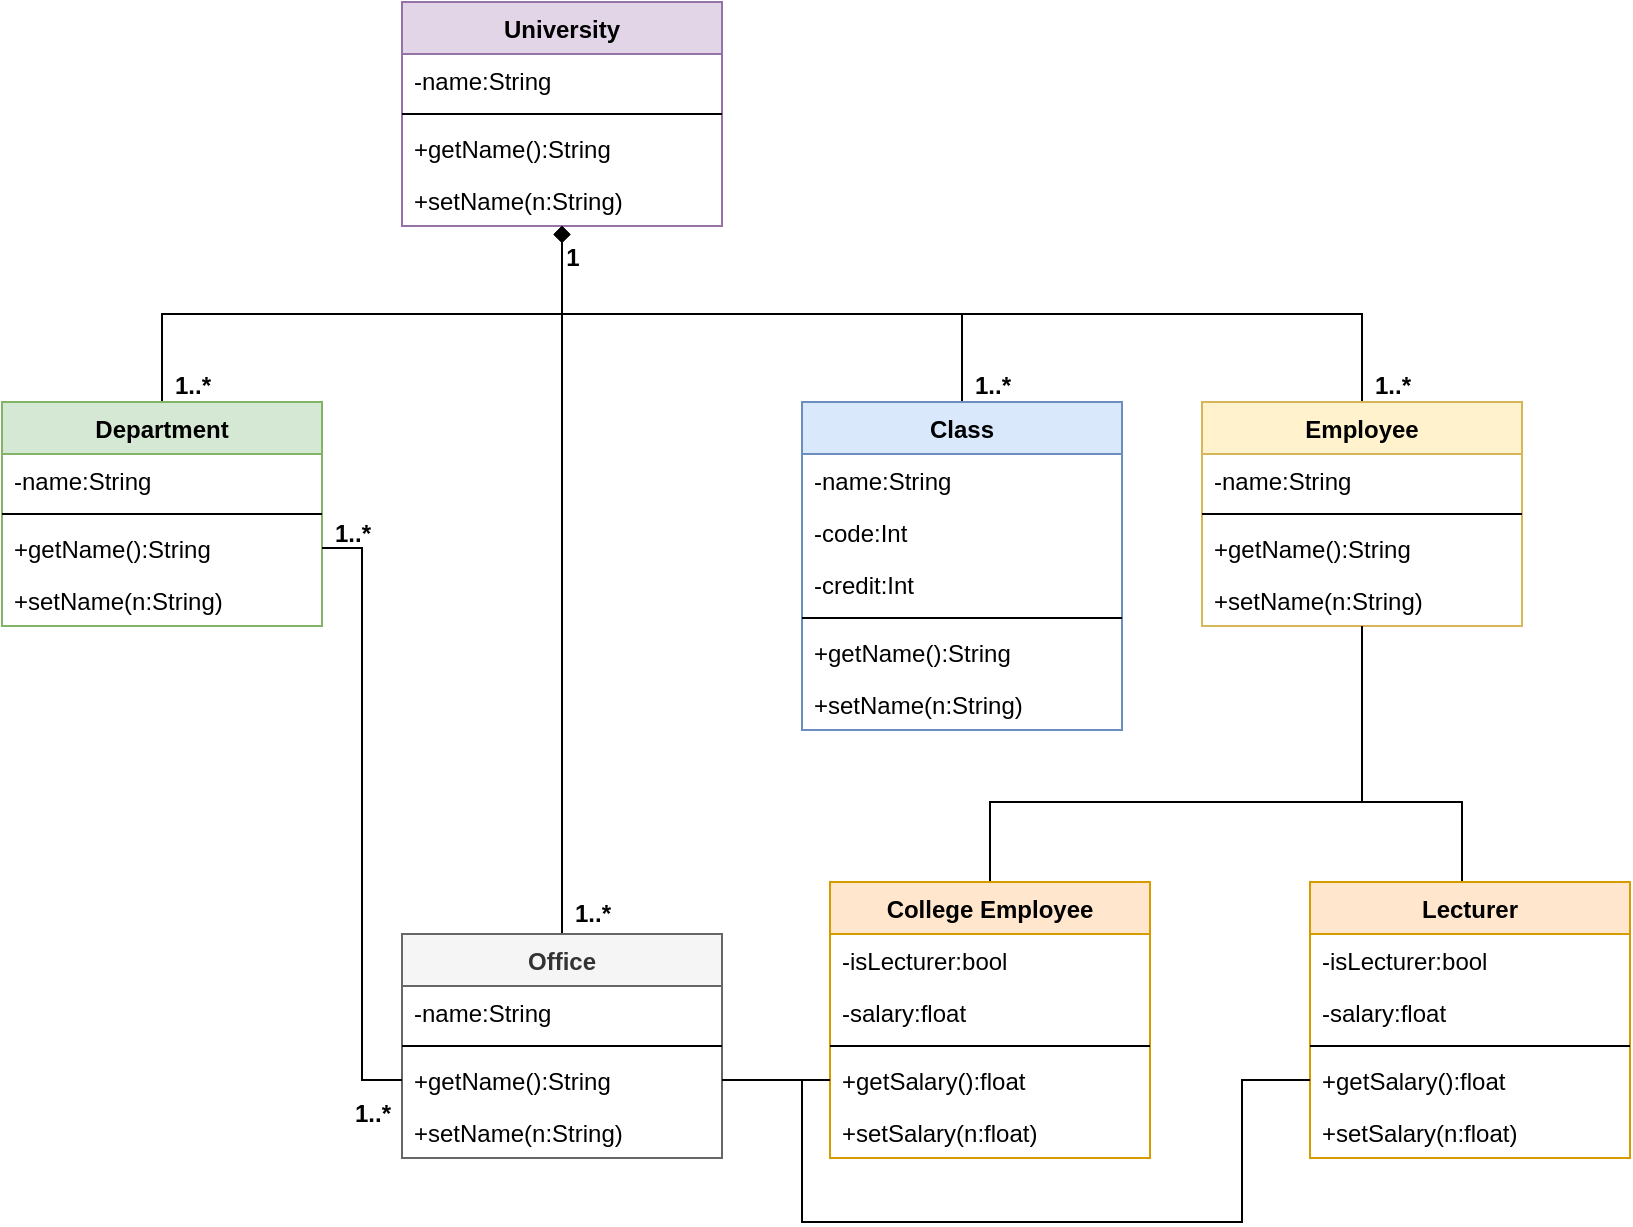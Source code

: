 <mxfile version="20.2.2" type="device"><diagram id="C5RBs43oDa-KdzZeNtuy" name="Page-1"><mxGraphModel dx="825" dy="1092" grid="1" gridSize="10" guides="1" tooltips="1" connect="1" arrows="1" fold="1" page="1" pageScale="1" pageWidth="827" pageHeight="1169" math="0" shadow="0"><root><mxCell id="WIyWlLk6GJQsqaUBKTNV-0"/><mxCell id="WIyWlLk6GJQsqaUBKTNV-1" parent="WIyWlLk6GJQsqaUBKTNV-0"/><mxCell id="4yXHzAJd1QvSz63niYhS-9" value="University" style="swimlane;fontStyle=1;align=center;verticalAlign=top;childLayout=stackLayout;horizontal=1;startSize=26;horizontalStack=0;resizeParent=1;resizeParentMax=0;resizeLast=0;collapsible=1;marginBottom=0;fillColor=#e1d5e7;strokeColor=#9673a6;" vertex="1" parent="WIyWlLk6GJQsqaUBKTNV-1"><mxGeometry x="200" y="240" width="160" height="112" as="geometry"/></mxCell><mxCell id="4yXHzAJd1QvSz63niYhS-10" value="-name:String" style="text;strokeColor=none;fillColor=none;align=left;verticalAlign=top;spacingLeft=4;spacingRight=4;overflow=hidden;rotatable=0;points=[[0,0.5],[1,0.5]];portConstraint=eastwest;" vertex="1" parent="4yXHzAJd1QvSz63niYhS-9"><mxGeometry y="26" width="160" height="26" as="geometry"/></mxCell><mxCell id="4yXHzAJd1QvSz63niYhS-11" value="" style="line;strokeWidth=1;fillColor=none;align=left;verticalAlign=middle;spacingTop=-1;spacingLeft=3;spacingRight=3;rotatable=0;labelPosition=right;points=[];portConstraint=eastwest;" vertex="1" parent="4yXHzAJd1QvSz63niYhS-9"><mxGeometry y="52" width="160" height="8" as="geometry"/></mxCell><mxCell id="4yXHzAJd1QvSz63niYhS-12" value="+getName():String" style="text;strokeColor=none;fillColor=none;align=left;verticalAlign=top;spacingLeft=4;spacingRight=4;overflow=hidden;rotatable=0;points=[[0,0.5],[1,0.5]];portConstraint=eastwest;" vertex="1" parent="4yXHzAJd1QvSz63niYhS-9"><mxGeometry y="60" width="160" height="26" as="geometry"/></mxCell><mxCell id="4yXHzAJd1QvSz63niYhS-14" value="+setName(n:String)" style="text;strokeColor=none;fillColor=none;align=left;verticalAlign=top;spacingLeft=4;spacingRight=4;overflow=hidden;rotatable=0;points=[[0,0.5],[1,0.5]];portConstraint=eastwest;" vertex="1" parent="4yXHzAJd1QvSz63niYhS-9"><mxGeometry y="86" width="160" height="26" as="geometry"/></mxCell><mxCell id="4yXHzAJd1QvSz63niYhS-73" style="edgeStyle=orthogonalEdgeStyle;rounded=0;orthogonalLoop=1;jettySize=auto;html=1;exitX=0.5;exitY=0;exitDx=0;exitDy=0;startArrow=none;startFill=0;endArrow=diamond;endFill=1;" edge="1" parent="WIyWlLk6GJQsqaUBKTNV-1" source="4yXHzAJd1QvSz63niYhS-15" target="4yXHzAJd1QvSz63niYhS-9"><mxGeometry relative="1" as="geometry"/></mxCell><mxCell id="4yXHzAJd1QvSz63niYhS-15" value="Department" style="swimlane;fontStyle=1;align=center;verticalAlign=top;childLayout=stackLayout;horizontal=1;startSize=26;horizontalStack=0;resizeParent=1;resizeParentMax=0;resizeLast=0;collapsible=1;marginBottom=0;fillColor=#d5e8d4;strokeColor=#82b366;" vertex="1" parent="WIyWlLk6GJQsqaUBKTNV-1"><mxGeometry y="440" width="160" height="112" as="geometry"/></mxCell><mxCell id="4yXHzAJd1QvSz63niYhS-16" value="-name:String" style="text;strokeColor=none;fillColor=none;align=left;verticalAlign=top;spacingLeft=4;spacingRight=4;overflow=hidden;rotatable=0;points=[[0,0.5],[1,0.5]];portConstraint=eastwest;" vertex="1" parent="4yXHzAJd1QvSz63niYhS-15"><mxGeometry y="26" width="160" height="26" as="geometry"/></mxCell><mxCell id="4yXHzAJd1QvSz63niYhS-17" value="" style="line;strokeWidth=1;fillColor=none;align=left;verticalAlign=middle;spacingTop=-1;spacingLeft=3;spacingRight=3;rotatable=0;labelPosition=right;points=[];portConstraint=eastwest;" vertex="1" parent="4yXHzAJd1QvSz63niYhS-15"><mxGeometry y="52" width="160" height="8" as="geometry"/></mxCell><mxCell id="4yXHzAJd1QvSz63niYhS-18" value="+getName():String" style="text;strokeColor=none;fillColor=none;align=left;verticalAlign=top;spacingLeft=4;spacingRight=4;overflow=hidden;rotatable=0;points=[[0,0.5],[1,0.5]];portConstraint=eastwest;" vertex="1" parent="4yXHzAJd1QvSz63niYhS-15"><mxGeometry y="60" width="160" height="26" as="geometry"/></mxCell><mxCell id="4yXHzAJd1QvSz63niYhS-19" value="+setName(n:String)" style="text;strokeColor=none;fillColor=none;align=left;verticalAlign=top;spacingLeft=4;spacingRight=4;overflow=hidden;rotatable=0;points=[[0,0.5],[1,0.5]];portConstraint=eastwest;" vertex="1" parent="4yXHzAJd1QvSz63niYhS-15"><mxGeometry y="86" width="160" height="26" as="geometry"/></mxCell><mxCell id="4yXHzAJd1QvSz63niYhS-72" style="edgeStyle=orthogonalEdgeStyle;rounded=0;orthogonalLoop=1;jettySize=auto;html=1;exitX=0.5;exitY=0;exitDx=0;exitDy=0;startArrow=none;startFill=0;endArrow=diamond;endFill=1;" edge="1" parent="WIyWlLk6GJQsqaUBKTNV-1" source="4yXHzAJd1QvSz63niYhS-20" target="4yXHzAJd1QvSz63niYhS-9"><mxGeometry relative="1" as="geometry"/></mxCell><mxCell id="4yXHzAJd1QvSz63niYhS-20" value="Office" style="swimlane;fontStyle=1;align=center;verticalAlign=top;childLayout=stackLayout;horizontal=1;startSize=26;horizontalStack=0;resizeParent=1;resizeParentMax=0;resizeLast=0;collapsible=1;marginBottom=0;fillColor=#f5f5f5;fontColor=#333333;strokeColor=#666666;" vertex="1" parent="WIyWlLk6GJQsqaUBKTNV-1"><mxGeometry x="200" y="706" width="160" height="112" as="geometry"/></mxCell><mxCell id="4yXHzAJd1QvSz63niYhS-21" value="-name:String" style="text;strokeColor=none;fillColor=none;align=left;verticalAlign=top;spacingLeft=4;spacingRight=4;overflow=hidden;rotatable=0;points=[[0,0.5],[1,0.5]];portConstraint=eastwest;" vertex="1" parent="4yXHzAJd1QvSz63niYhS-20"><mxGeometry y="26" width="160" height="26" as="geometry"/></mxCell><mxCell id="4yXHzAJd1QvSz63niYhS-22" value="" style="line;strokeWidth=1;fillColor=none;align=left;verticalAlign=middle;spacingTop=-1;spacingLeft=3;spacingRight=3;rotatable=0;labelPosition=right;points=[];portConstraint=eastwest;" vertex="1" parent="4yXHzAJd1QvSz63niYhS-20"><mxGeometry y="52" width="160" height="8" as="geometry"/></mxCell><mxCell id="4yXHzAJd1QvSz63niYhS-23" value="+getName():String" style="text;strokeColor=none;fillColor=none;align=left;verticalAlign=top;spacingLeft=4;spacingRight=4;overflow=hidden;rotatable=0;points=[[0,0.5],[1,0.5]];portConstraint=eastwest;" vertex="1" parent="4yXHzAJd1QvSz63niYhS-20"><mxGeometry y="60" width="160" height="26" as="geometry"/></mxCell><mxCell id="4yXHzAJd1QvSz63niYhS-24" value="+setName(n:String)" style="text;strokeColor=none;fillColor=none;align=left;verticalAlign=top;spacingLeft=4;spacingRight=4;overflow=hidden;rotatable=0;points=[[0,0.5],[1,0.5]];portConstraint=eastwest;" vertex="1" parent="4yXHzAJd1QvSz63niYhS-20"><mxGeometry y="86" width="160" height="26" as="geometry"/></mxCell><mxCell id="4yXHzAJd1QvSz63niYhS-74" style="edgeStyle=orthogonalEdgeStyle;rounded=0;orthogonalLoop=1;jettySize=auto;html=1;exitX=0.5;exitY=0;exitDx=0;exitDy=0;startArrow=none;startFill=0;endArrow=diamond;endFill=1;" edge="1" parent="WIyWlLk6GJQsqaUBKTNV-1" source="4yXHzAJd1QvSz63niYhS-25" target="4yXHzAJd1QvSz63niYhS-9"><mxGeometry relative="1" as="geometry"/></mxCell><mxCell id="4yXHzAJd1QvSz63niYhS-25" value="Class" style="swimlane;fontStyle=1;align=center;verticalAlign=top;childLayout=stackLayout;horizontal=1;startSize=26;horizontalStack=0;resizeParent=1;resizeParentMax=0;resizeLast=0;collapsible=1;marginBottom=0;fillColor=#dae8fc;strokeColor=#6c8ebf;" vertex="1" parent="WIyWlLk6GJQsqaUBKTNV-1"><mxGeometry x="400" y="440" width="160" height="164" as="geometry"/></mxCell><mxCell id="4yXHzAJd1QvSz63niYhS-26" value="-name:String" style="text;strokeColor=none;fillColor=none;align=left;verticalAlign=top;spacingLeft=4;spacingRight=4;overflow=hidden;rotatable=0;points=[[0,0.5],[1,0.5]];portConstraint=eastwest;" vertex="1" parent="4yXHzAJd1QvSz63niYhS-25"><mxGeometry y="26" width="160" height="26" as="geometry"/></mxCell><mxCell id="4yXHzAJd1QvSz63niYhS-49" value="-code:Int" style="text;strokeColor=none;fillColor=none;align=left;verticalAlign=top;spacingLeft=4;spacingRight=4;overflow=hidden;rotatable=0;points=[[0,0.5],[1,0.5]];portConstraint=eastwest;" vertex="1" parent="4yXHzAJd1QvSz63niYhS-25"><mxGeometry y="52" width="160" height="26" as="geometry"/></mxCell><mxCell id="4yXHzAJd1QvSz63niYhS-50" value="-credit:Int" style="text;strokeColor=none;fillColor=none;align=left;verticalAlign=top;spacingLeft=4;spacingRight=4;overflow=hidden;rotatable=0;points=[[0,0.5],[1,0.5]];portConstraint=eastwest;" vertex="1" parent="4yXHzAJd1QvSz63niYhS-25"><mxGeometry y="78" width="160" height="26" as="geometry"/></mxCell><mxCell id="4yXHzAJd1QvSz63niYhS-27" value="" style="line;strokeWidth=1;fillColor=none;align=left;verticalAlign=middle;spacingTop=-1;spacingLeft=3;spacingRight=3;rotatable=0;labelPosition=right;points=[];portConstraint=eastwest;" vertex="1" parent="4yXHzAJd1QvSz63niYhS-25"><mxGeometry y="104" width="160" height="8" as="geometry"/></mxCell><mxCell id="4yXHzAJd1QvSz63niYhS-28" value="+getName():String" style="text;strokeColor=none;fillColor=none;align=left;verticalAlign=top;spacingLeft=4;spacingRight=4;overflow=hidden;rotatable=0;points=[[0,0.5],[1,0.5]];portConstraint=eastwest;" vertex="1" parent="4yXHzAJd1QvSz63niYhS-25"><mxGeometry y="112" width="160" height="26" as="geometry"/></mxCell><mxCell id="4yXHzAJd1QvSz63niYhS-29" value="+setName(n:String)" style="text;strokeColor=none;fillColor=none;align=left;verticalAlign=top;spacingLeft=4;spacingRight=4;overflow=hidden;rotatable=0;points=[[0,0.5],[1,0.5]];portConstraint=eastwest;" vertex="1" parent="4yXHzAJd1QvSz63niYhS-25"><mxGeometry y="138" width="160" height="26" as="geometry"/></mxCell><mxCell id="4yXHzAJd1QvSz63niYhS-75" style="edgeStyle=orthogonalEdgeStyle;rounded=0;orthogonalLoop=1;jettySize=auto;html=1;exitX=0.5;exitY=0;exitDx=0;exitDy=0;startArrow=none;startFill=0;endArrow=diamond;endFill=1;" edge="1" parent="WIyWlLk6GJQsqaUBKTNV-1" source="4yXHzAJd1QvSz63niYhS-30" target="4yXHzAJd1QvSz63niYhS-9"><mxGeometry relative="1" as="geometry"/></mxCell><mxCell id="4yXHzAJd1QvSz63niYhS-30" value="Employee" style="swimlane;fontStyle=1;align=center;verticalAlign=top;childLayout=stackLayout;horizontal=1;startSize=26;horizontalStack=0;resizeParent=1;resizeParentMax=0;resizeLast=0;collapsible=1;marginBottom=0;fillColor=#fff2cc;strokeColor=#d6b656;" vertex="1" parent="WIyWlLk6GJQsqaUBKTNV-1"><mxGeometry x="600" y="440" width="160" height="112" as="geometry"/></mxCell><mxCell id="4yXHzAJd1QvSz63niYhS-31" value="-name:String" style="text;strokeColor=none;fillColor=none;align=left;verticalAlign=top;spacingLeft=4;spacingRight=4;overflow=hidden;rotatable=0;points=[[0,0.5],[1,0.5]];portConstraint=eastwest;" vertex="1" parent="4yXHzAJd1QvSz63niYhS-30"><mxGeometry y="26" width="160" height="26" as="geometry"/></mxCell><mxCell id="4yXHzAJd1QvSz63niYhS-32" value="" style="line;strokeWidth=1;fillColor=none;align=left;verticalAlign=middle;spacingTop=-1;spacingLeft=3;spacingRight=3;rotatable=0;labelPosition=right;points=[];portConstraint=eastwest;" vertex="1" parent="4yXHzAJd1QvSz63niYhS-30"><mxGeometry y="52" width="160" height="8" as="geometry"/></mxCell><mxCell id="4yXHzAJd1QvSz63niYhS-33" value="+getName():String" style="text;strokeColor=none;fillColor=none;align=left;verticalAlign=top;spacingLeft=4;spacingRight=4;overflow=hidden;rotatable=0;points=[[0,0.5],[1,0.5]];portConstraint=eastwest;" vertex="1" parent="4yXHzAJd1QvSz63niYhS-30"><mxGeometry y="60" width="160" height="26" as="geometry"/></mxCell><mxCell id="4yXHzAJd1QvSz63niYhS-34" value="+setName(n:String)" style="text;strokeColor=none;fillColor=none;align=left;verticalAlign=top;spacingLeft=4;spacingRight=4;overflow=hidden;rotatable=0;points=[[0,0.5],[1,0.5]];portConstraint=eastwest;" vertex="1" parent="4yXHzAJd1QvSz63niYhS-30"><mxGeometry y="86" width="160" height="26" as="geometry"/></mxCell><mxCell id="4yXHzAJd1QvSz63niYhS-84" style="edgeStyle=orthogonalEdgeStyle;rounded=0;orthogonalLoop=1;jettySize=auto;html=1;exitX=0.5;exitY=0;exitDx=0;exitDy=0;fontSize=12;startArrow=none;startFill=0;endArrow=none;endFill=0;" edge="1" parent="WIyWlLk6GJQsqaUBKTNV-1" source="4yXHzAJd1QvSz63niYhS-36" target="4yXHzAJd1QvSz63niYhS-30"><mxGeometry relative="1" as="geometry"><Array as="points"><mxPoint x="494" y="640"/><mxPoint x="680" y="640"/></Array></mxGeometry></mxCell><mxCell id="4yXHzAJd1QvSz63niYhS-36" value="College Employee" style="swimlane;fontStyle=1;align=center;verticalAlign=top;childLayout=stackLayout;horizontal=1;startSize=26;horizontalStack=0;resizeParent=1;resizeParentMax=0;resizeLast=0;collapsible=1;marginBottom=0;fillColor=#ffe6cc;strokeColor=#d79b00;" vertex="1" parent="WIyWlLk6GJQsqaUBKTNV-1"><mxGeometry x="414" y="680" width="160" height="138" as="geometry"/></mxCell><mxCell id="4yXHzAJd1QvSz63niYhS-37" value="-isLecturer:bool" style="text;strokeColor=none;fillColor=none;align=left;verticalAlign=top;spacingLeft=4;spacingRight=4;overflow=hidden;rotatable=0;points=[[0,0.5],[1,0.5]];portConstraint=eastwest;" vertex="1" parent="4yXHzAJd1QvSz63niYhS-36"><mxGeometry y="26" width="160" height="26" as="geometry"/></mxCell><mxCell id="4yXHzAJd1QvSz63niYhS-51" value="-salary:float" style="text;strokeColor=none;fillColor=none;align=left;verticalAlign=top;spacingLeft=4;spacingRight=4;overflow=hidden;rotatable=0;points=[[0,0.5],[1,0.5]];portConstraint=eastwest;" vertex="1" parent="4yXHzAJd1QvSz63niYhS-36"><mxGeometry y="52" width="160" height="26" as="geometry"/></mxCell><mxCell id="4yXHzAJd1QvSz63niYhS-38" value="" style="line;strokeWidth=1;fillColor=none;align=left;verticalAlign=middle;spacingTop=-1;spacingLeft=3;spacingRight=3;rotatable=0;labelPosition=right;points=[];portConstraint=eastwest;" vertex="1" parent="4yXHzAJd1QvSz63niYhS-36"><mxGeometry y="78" width="160" height="8" as="geometry"/></mxCell><mxCell id="4yXHzAJd1QvSz63niYhS-53" value="+getSalary():float" style="text;strokeColor=none;fillColor=none;align=left;verticalAlign=top;spacingLeft=4;spacingRight=4;overflow=hidden;rotatable=0;points=[[0,0.5],[1,0.5]];portConstraint=eastwest;" vertex="1" parent="4yXHzAJd1QvSz63niYhS-36"><mxGeometry y="86" width="160" height="26" as="geometry"/></mxCell><mxCell id="4yXHzAJd1QvSz63niYhS-55" value="+setSalary(n:float)" style="text;strokeColor=none;fillColor=none;align=left;verticalAlign=top;spacingLeft=4;spacingRight=4;overflow=hidden;rotatable=0;points=[[0,0.5],[1,0.5]];portConstraint=eastwest;" vertex="1" parent="4yXHzAJd1QvSz63niYhS-36"><mxGeometry y="112" width="160" height="26" as="geometry"/></mxCell><mxCell id="4yXHzAJd1QvSz63niYhS-85" style="edgeStyle=orthogonalEdgeStyle;rounded=0;orthogonalLoop=1;jettySize=auto;html=1;exitX=0.5;exitY=0;exitDx=0;exitDy=0;fontSize=12;startArrow=none;startFill=0;endArrow=none;endFill=0;" edge="1" parent="WIyWlLk6GJQsqaUBKTNV-1" source="4yXHzAJd1QvSz63niYhS-56" target="4yXHzAJd1QvSz63niYhS-30"><mxGeometry relative="1" as="geometry"><Array as="points"><mxPoint x="730" y="680"/><mxPoint x="730" y="640"/><mxPoint x="680" y="640"/></Array></mxGeometry></mxCell><mxCell id="4yXHzAJd1QvSz63niYhS-56" value="Lecturer" style="swimlane;fontStyle=1;align=center;verticalAlign=top;childLayout=stackLayout;horizontal=1;startSize=26;horizontalStack=0;resizeParent=1;resizeParentMax=0;resizeLast=0;collapsible=1;marginBottom=0;fillColor=#ffe6cc;strokeColor=#d79b00;" vertex="1" parent="WIyWlLk6GJQsqaUBKTNV-1"><mxGeometry x="654" y="680" width="160" height="138" as="geometry"/></mxCell><mxCell id="4yXHzAJd1QvSz63niYhS-57" value="-isLecturer:bool" style="text;strokeColor=none;fillColor=none;align=left;verticalAlign=top;spacingLeft=4;spacingRight=4;overflow=hidden;rotatable=0;points=[[0,0.5],[1,0.5]];portConstraint=eastwest;" vertex="1" parent="4yXHzAJd1QvSz63niYhS-56"><mxGeometry y="26" width="160" height="26" as="geometry"/></mxCell><mxCell id="4yXHzAJd1QvSz63niYhS-58" value="-salary:float" style="text;strokeColor=none;fillColor=none;align=left;verticalAlign=top;spacingLeft=4;spacingRight=4;overflow=hidden;rotatable=0;points=[[0,0.5],[1,0.5]];portConstraint=eastwest;" vertex="1" parent="4yXHzAJd1QvSz63niYhS-56"><mxGeometry y="52" width="160" height="26" as="geometry"/></mxCell><mxCell id="4yXHzAJd1QvSz63niYhS-59" value="" style="line;strokeWidth=1;fillColor=none;align=left;verticalAlign=middle;spacingTop=-1;spacingLeft=3;spacingRight=3;rotatable=0;labelPosition=right;points=[];portConstraint=eastwest;" vertex="1" parent="4yXHzAJd1QvSz63niYhS-56"><mxGeometry y="78" width="160" height="8" as="geometry"/></mxCell><mxCell id="4yXHzAJd1QvSz63niYhS-60" value="+getSalary():float" style="text;strokeColor=none;fillColor=none;align=left;verticalAlign=top;spacingLeft=4;spacingRight=4;overflow=hidden;rotatable=0;points=[[0,0.5],[1,0.5]];portConstraint=eastwest;" vertex="1" parent="4yXHzAJd1QvSz63niYhS-56"><mxGeometry y="86" width="160" height="26" as="geometry"/></mxCell><mxCell id="4yXHzAJd1QvSz63niYhS-61" value="+setSalary(n:float)" style="text;strokeColor=none;fillColor=none;align=left;verticalAlign=top;spacingLeft=4;spacingRight=4;overflow=hidden;rotatable=0;points=[[0,0.5],[1,0.5]];portConstraint=eastwest;" vertex="1" parent="4yXHzAJd1QvSz63niYhS-56"><mxGeometry y="112" width="160" height="26" as="geometry"/></mxCell><mxCell id="4yXHzAJd1QvSz63niYhS-77" value="&lt;font style=&quot;font-size: 12px;&quot;&gt;1&lt;/font&gt;" style="text;strokeColor=none;fillColor=none;html=1;fontSize=24;fontStyle=1;verticalAlign=middle;align=center;" vertex="1" parent="WIyWlLk6GJQsqaUBKTNV-1"><mxGeometry x="280" y="352" width="10" height="24" as="geometry"/></mxCell><mxCell id="4yXHzAJd1QvSz63niYhS-80" value="&lt;font style=&quot;font-size: 12px;&quot;&gt;1..*&lt;/font&gt;" style="text;strokeColor=none;fillColor=none;html=1;fontSize=24;fontStyle=1;verticalAlign=middle;align=center;" vertex="1" parent="WIyWlLk6GJQsqaUBKTNV-1"><mxGeometry x="280" y="680" width="30" height="24" as="geometry"/></mxCell><mxCell id="4yXHzAJd1QvSz63niYhS-81" value="&lt;font style=&quot;font-size: 12px;&quot;&gt;1..*&lt;/font&gt;" style="text;strokeColor=none;fillColor=none;html=1;fontSize=24;fontStyle=1;verticalAlign=middle;align=center;" vertex="1" parent="WIyWlLk6GJQsqaUBKTNV-1"><mxGeometry x="80" y="416" width="30" height="24" as="geometry"/></mxCell><mxCell id="4yXHzAJd1QvSz63niYhS-82" value="&lt;font style=&quot;font-size: 12px;&quot;&gt;1..*&lt;/font&gt;" style="text;strokeColor=none;fillColor=none;html=1;fontSize=24;fontStyle=1;verticalAlign=middle;align=center;" vertex="1" parent="WIyWlLk6GJQsqaUBKTNV-1"><mxGeometry x="480" y="416" width="30" height="24" as="geometry"/></mxCell><mxCell id="4yXHzAJd1QvSz63niYhS-83" value="&lt;font style=&quot;font-size: 12px;&quot;&gt;1..*&lt;/font&gt;" style="text;strokeColor=none;fillColor=none;html=1;fontSize=24;fontStyle=1;verticalAlign=middle;align=center;" vertex="1" parent="WIyWlLk6GJQsqaUBKTNV-1"><mxGeometry x="680" y="416" width="30" height="24" as="geometry"/></mxCell><mxCell id="4yXHzAJd1QvSz63niYhS-86" style="edgeStyle=orthogonalEdgeStyle;rounded=0;orthogonalLoop=1;jettySize=auto;html=1;exitX=1;exitY=0.5;exitDx=0;exitDy=0;entryX=0;entryY=0.5;entryDx=0;entryDy=0;fontSize=12;startArrow=none;startFill=0;endArrow=none;endFill=0;" edge="1" parent="WIyWlLk6GJQsqaUBKTNV-1" source="4yXHzAJd1QvSz63niYhS-23" target="4yXHzAJd1QvSz63niYhS-53"><mxGeometry relative="1" as="geometry"/></mxCell><mxCell id="4yXHzAJd1QvSz63niYhS-89" style="edgeStyle=orthogonalEdgeStyle;rounded=0;orthogonalLoop=1;jettySize=auto;html=1;exitX=0;exitY=0.5;exitDx=0;exitDy=0;entryX=1;entryY=0.5;entryDx=0;entryDy=0;fontSize=12;startArrow=none;startFill=0;endArrow=none;endFill=0;" edge="1" parent="WIyWlLk6GJQsqaUBKTNV-1" source="4yXHzAJd1QvSz63niYhS-60" target="4yXHzAJd1QvSz63niYhS-23"><mxGeometry relative="1" as="geometry"><Array as="points"><mxPoint x="620" y="779"/><mxPoint x="620" y="850"/><mxPoint x="400" y="850"/><mxPoint x="400" y="779"/></Array></mxGeometry></mxCell><mxCell id="4yXHzAJd1QvSz63niYhS-90" style="edgeStyle=orthogonalEdgeStyle;rounded=0;orthogonalLoop=1;jettySize=auto;html=1;exitX=1;exitY=0.5;exitDx=0;exitDy=0;entryX=0;entryY=0.5;entryDx=0;entryDy=0;fontSize=12;startArrow=none;startFill=0;endArrow=none;endFill=0;" edge="1" parent="WIyWlLk6GJQsqaUBKTNV-1" source="4yXHzAJd1QvSz63niYhS-18" target="4yXHzAJd1QvSz63niYhS-23"><mxGeometry relative="1" as="geometry"><Array as="points"><mxPoint x="180" y="513"/><mxPoint x="180" y="779"/></Array></mxGeometry></mxCell><mxCell id="4yXHzAJd1QvSz63niYhS-91" value="&lt;font style=&quot;font-size: 12px;&quot;&gt;1..*&lt;/font&gt;" style="text;strokeColor=none;fillColor=none;html=1;fontSize=24;fontStyle=1;verticalAlign=middle;align=center;" vertex="1" parent="WIyWlLk6GJQsqaUBKTNV-1"><mxGeometry x="160" y="490" width="30" height="24" as="geometry"/></mxCell><mxCell id="4yXHzAJd1QvSz63niYhS-92" value="&lt;font style=&quot;font-size: 12px;&quot;&gt;1..*&lt;/font&gt;" style="text;strokeColor=none;fillColor=none;html=1;fontSize=24;fontStyle=1;verticalAlign=middle;align=center;" vertex="1" parent="WIyWlLk6GJQsqaUBKTNV-1"><mxGeometry x="170" y="780" width="30" height="24" as="geometry"/></mxCell></root></mxGraphModel></diagram></mxfile>